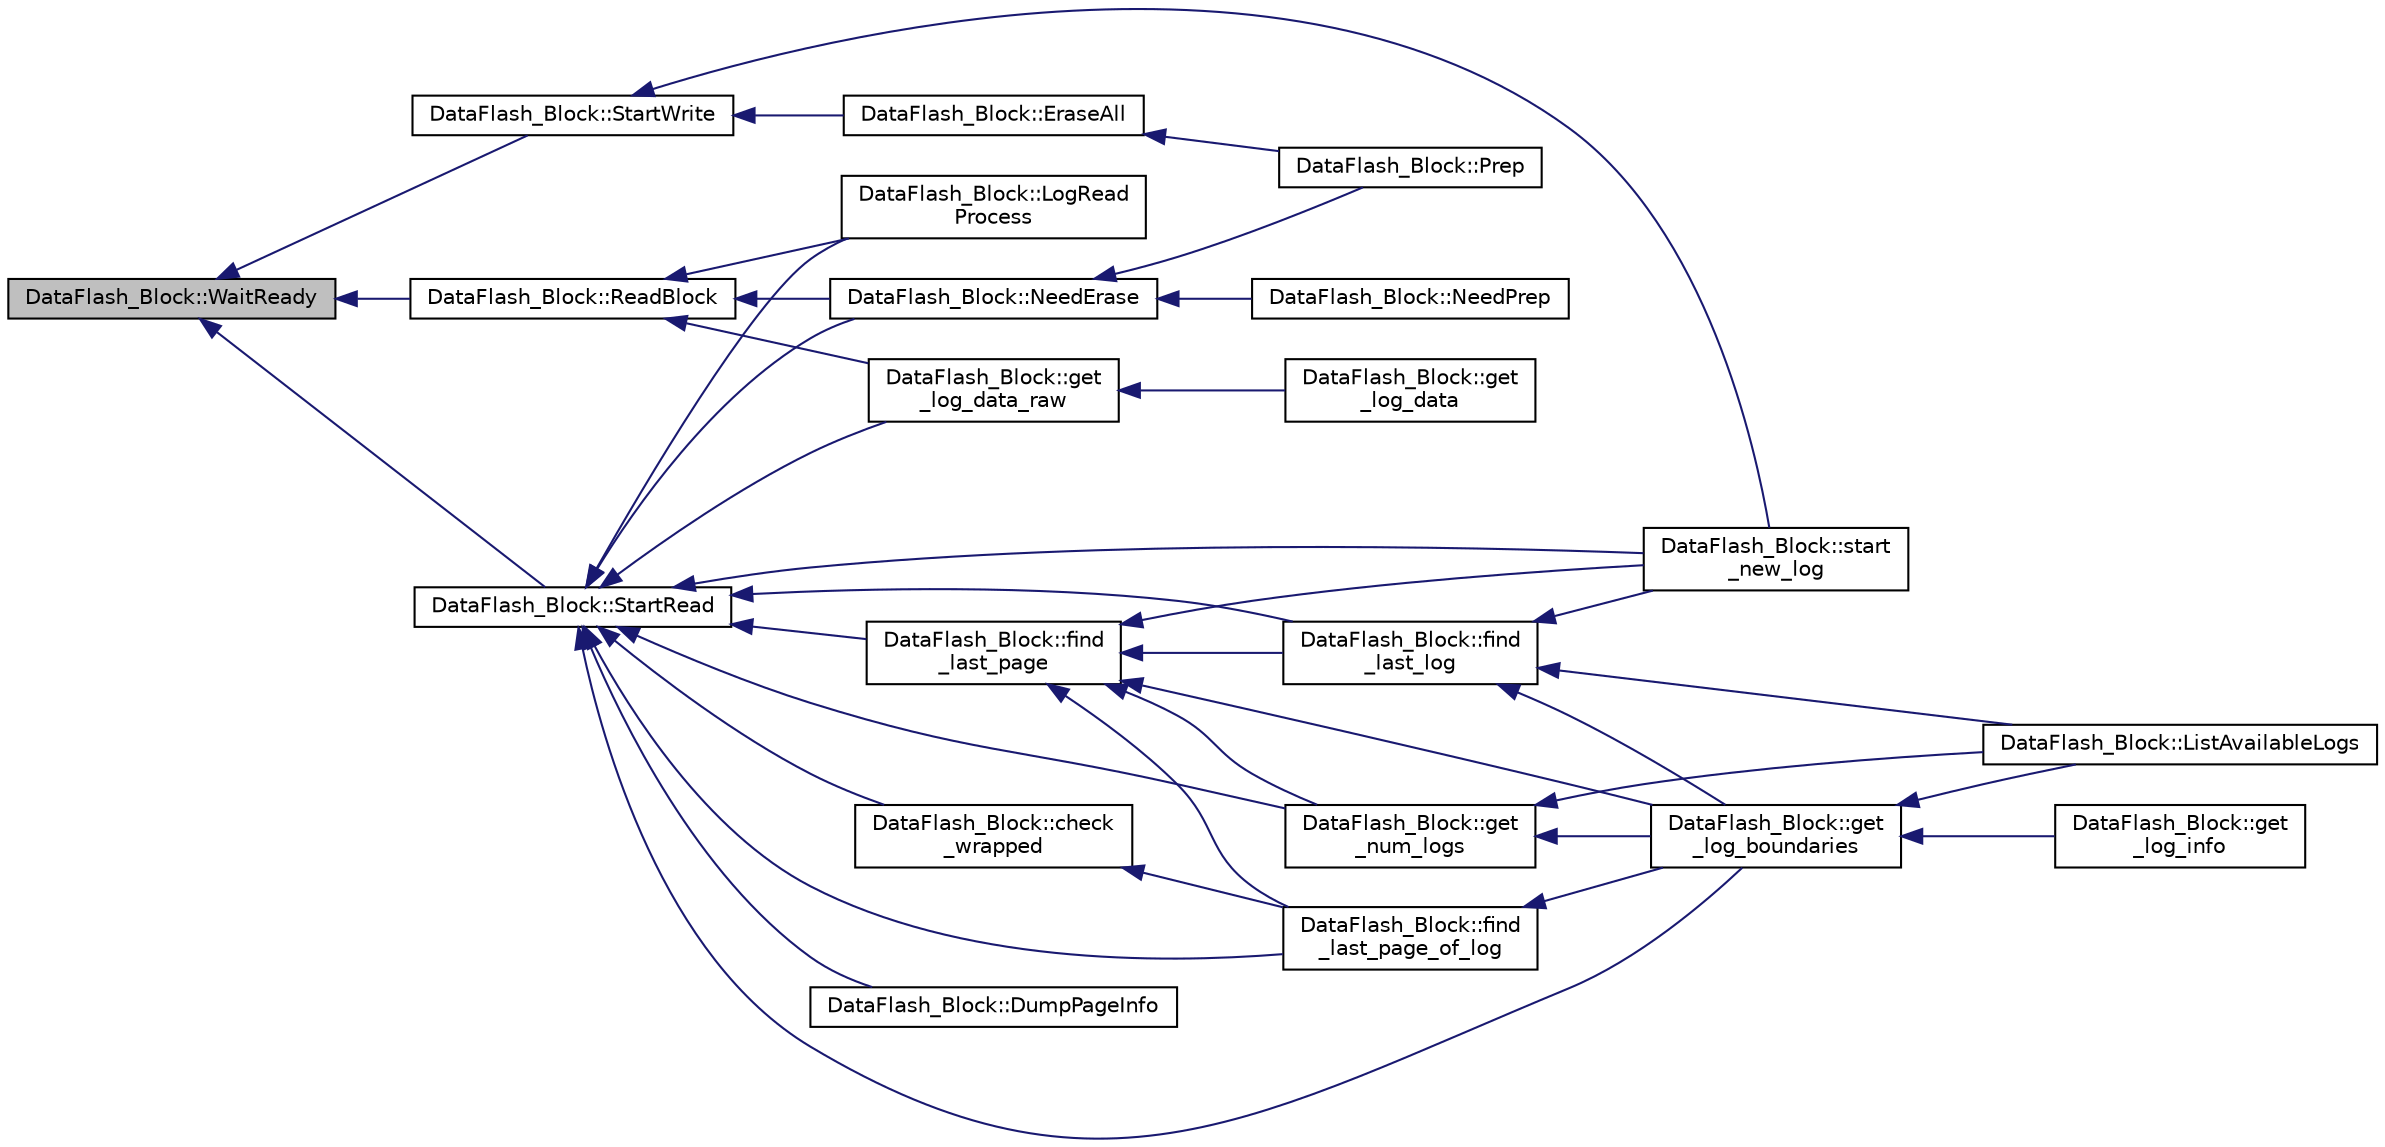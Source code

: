 digraph "DataFlash_Block::WaitReady"
{
 // INTERACTIVE_SVG=YES
  edge [fontname="Helvetica",fontsize="10",labelfontname="Helvetica",labelfontsize="10"];
  node [fontname="Helvetica",fontsize="10",shape=record];
  rankdir="LR";
  Node1 [label="DataFlash_Block::WaitReady",height=0.2,width=0.4,color="black", fillcolor="grey75", style="filled", fontcolor="black"];
  Node1 -> Node2 [dir="back",color="midnightblue",fontsize="10",style="solid",fontname="Helvetica"];
  Node2 [label="DataFlash_Block::ReadBlock",height=0.2,width=0.4,color="black", fillcolor="white", style="filled",URL="$classDataFlash__Block.html#a7809250b6f04b49cd4f1773bc3d245bf"];
  Node2 -> Node3 [dir="back",color="midnightblue",fontsize="10",style="solid",fontname="Helvetica"];
  Node3 [label="DataFlash_Block::get\l_log_data_raw",height=0.2,width=0.4,color="black", fillcolor="white", style="filled",URL="$classDataFlash__Block.html#a65523cd5dbc8578a6296319da88360f0"];
  Node3 -> Node4 [dir="back",color="midnightblue",fontsize="10",style="solid",fontname="Helvetica"];
  Node4 [label="DataFlash_Block::get\l_log_data",height=0.2,width=0.4,color="black", fillcolor="white", style="filled",URL="$classDataFlash__Block.html#ad959087b563ba578079ca31141c2a492"];
  Node2 -> Node5 [dir="back",color="midnightblue",fontsize="10",style="solid",fontname="Helvetica"];
  Node5 [label="DataFlash_Block::LogRead\lProcess",height=0.2,width=0.4,color="black", fillcolor="white", style="filled",URL="$classDataFlash__Block.html#a1e5463499b5f2030d233e75ba86a55b8"];
  Node2 -> Node6 [dir="back",color="midnightblue",fontsize="10",style="solid",fontname="Helvetica"];
  Node6 [label="DataFlash_Block::NeedErase",height=0.2,width=0.4,color="black", fillcolor="white", style="filled",URL="$classDataFlash__Block.html#aaa5ab749b4efb155c6e3f145b987421b"];
  Node6 -> Node7 [dir="back",color="midnightblue",fontsize="10",style="solid",fontname="Helvetica"];
  Node7 [label="DataFlash_Block::NeedPrep",height=0.2,width=0.4,color="black", fillcolor="white", style="filled",URL="$classDataFlash__Block.html#ad92696dc4f23ffe960bb9f0b38ee3a5b"];
  Node6 -> Node8 [dir="back",color="midnightblue",fontsize="10",style="solid",fontname="Helvetica"];
  Node8 [label="DataFlash_Block::Prep",height=0.2,width=0.4,color="black", fillcolor="white", style="filled",URL="$classDataFlash__Block.html#aed1cc96520ac81c33c8bdd882a506490"];
  Node1 -> Node9 [dir="back",color="midnightblue",fontsize="10",style="solid",fontname="Helvetica"];
  Node9 [label="DataFlash_Block::StartRead",height=0.2,width=0.4,color="black", fillcolor="white", style="filled",URL="$classDataFlash__Block.html#a7e3413fd597032d4f4692129d2c5d076"];
  Node9 -> Node10 [dir="back",color="midnightblue",fontsize="10",style="solid",fontname="Helvetica"];
  Node10 [label="DataFlash_Block::check\l_wrapped",height=0.2,width=0.4,color="black", fillcolor="white", style="filled",URL="$classDataFlash__Block.html#a0cf0fff3604f4e1e50b2b805cb3410f4"];
  Node10 -> Node11 [dir="back",color="midnightblue",fontsize="10",style="solid",fontname="Helvetica"];
  Node11 [label="DataFlash_Block::find\l_last_page_of_log",height=0.2,width=0.4,color="black", fillcolor="white", style="filled",URL="$classDataFlash__Block.html#a54e12b20e0812804451acb7d4d9643bb"];
  Node11 -> Node12 [dir="back",color="midnightblue",fontsize="10",style="solid",fontname="Helvetica"];
  Node12 [label="DataFlash_Block::get\l_log_boundaries",height=0.2,width=0.4,color="black", fillcolor="white", style="filled",URL="$classDataFlash__Block.html#a3367c846e32366ff58ddebbf025e42d7"];
  Node12 -> Node13 [dir="back",color="midnightblue",fontsize="10",style="solid",fontname="Helvetica"];
  Node13 [label="DataFlash_Block::get\l_log_info",height=0.2,width=0.4,color="black", fillcolor="white", style="filled",URL="$classDataFlash__Block.html#af70a34ead0a9c81d39ea717fb392abfd"];
  Node12 -> Node14 [dir="back",color="midnightblue",fontsize="10",style="solid",fontname="Helvetica"];
  Node14 [label="DataFlash_Block::ListAvailableLogs",height=0.2,width=0.4,color="black", fillcolor="white", style="filled",URL="$classDataFlash__Block.html#af69dc258faab0de2a9b38e87d4c67799"];
  Node9 -> Node15 [dir="back",color="midnightblue",fontsize="10",style="solid",fontname="Helvetica"];
  Node15 [label="DataFlash_Block::DumpPageInfo",height=0.2,width=0.4,color="black", fillcolor="white", style="filled",URL="$classDataFlash__Block.html#a190d39f553e3c18341c623fdecea2b48"];
  Node9 -> Node16 [dir="back",color="midnightblue",fontsize="10",style="solid",fontname="Helvetica"];
  Node16 [label="DataFlash_Block::find\l_last_log",height=0.2,width=0.4,color="black", fillcolor="white", style="filled",URL="$classDataFlash__Block.html#afa5e7f2449d5e7e119b74c6cd7a098a0"];
  Node16 -> Node12 [dir="back",color="midnightblue",fontsize="10",style="solid",fontname="Helvetica"];
  Node16 -> Node14 [dir="back",color="midnightblue",fontsize="10",style="solid",fontname="Helvetica"];
  Node16 -> Node17 [dir="back",color="midnightblue",fontsize="10",style="solid",fontname="Helvetica"];
  Node17 [label="DataFlash_Block::start\l_new_log",height=0.2,width=0.4,color="black", fillcolor="white", style="filled",URL="$classDataFlash__Block.html#a5ca51ed0a9abf0d6e28e1ca03dae2abf"];
  Node9 -> Node18 [dir="back",color="midnightblue",fontsize="10",style="solid",fontname="Helvetica"];
  Node18 [label="DataFlash_Block::find\l_last_page",height=0.2,width=0.4,color="black", fillcolor="white", style="filled",URL="$classDataFlash__Block.html#a78f15fabdc088a5011a475bb258cc2cf"];
  Node18 -> Node16 [dir="back",color="midnightblue",fontsize="10",style="solid",fontname="Helvetica"];
  Node18 -> Node11 [dir="back",color="midnightblue",fontsize="10",style="solid",fontname="Helvetica"];
  Node18 -> Node12 [dir="back",color="midnightblue",fontsize="10",style="solid",fontname="Helvetica"];
  Node18 -> Node19 [dir="back",color="midnightblue",fontsize="10",style="solid",fontname="Helvetica"];
  Node19 [label="DataFlash_Block::get\l_num_logs",height=0.2,width=0.4,color="black", fillcolor="white", style="filled",URL="$classDataFlash__Block.html#ac7766a8e4223104e336a45213f88ee70"];
  Node19 -> Node12 [dir="back",color="midnightblue",fontsize="10",style="solid",fontname="Helvetica"];
  Node19 -> Node14 [dir="back",color="midnightblue",fontsize="10",style="solid",fontname="Helvetica"];
  Node18 -> Node17 [dir="back",color="midnightblue",fontsize="10",style="solid",fontname="Helvetica"];
  Node9 -> Node11 [dir="back",color="midnightblue",fontsize="10",style="solid",fontname="Helvetica"];
  Node9 -> Node12 [dir="back",color="midnightblue",fontsize="10",style="solid",fontname="Helvetica"];
  Node9 -> Node3 [dir="back",color="midnightblue",fontsize="10",style="solid",fontname="Helvetica"];
  Node9 -> Node19 [dir="back",color="midnightblue",fontsize="10",style="solid",fontname="Helvetica"];
  Node9 -> Node5 [dir="back",color="midnightblue",fontsize="10",style="solid",fontname="Helvetica"];
  Node9 -> Node6 [dir="back",color="midnightblue",fontsize="10",style="solid",fontname="Helvetica"];
  Node9 -> Node17 [dir="back",color="midnightblue",fontsize="10",style="solid",fontname="Helvetica"];
  Node1 -> Node20 [dir="back",color="midnightblue",fontsize="10",style="solid",fontname="Helvetica"];
  Node20 [label="DataFlash_Block::StartWrite",height=0.2,width=0.4,color="black", fillcolor="white", style="filled",URL="$classDataFlash__Block.html#ae2287cdccb1f0ee57b5af530ba6db48e"];
  Node20 -> Node21 [dir="back",color="midnightblue",fontsize="10",style="solid",fontname="Helvetica"];
  Node21 [label="DataFlash_Block::EraseAll",height=0.2,width=0.4,color="black", fillcolor="white", style="filled",URL="$classDataFlash__Block.html#a731e8607ad128e986be1236d44e8d196"];
  Node21 -> Node8 [dir="back",color="midnightblue",fontsize="10",style="solid",fontname="Helvetica"];
  Node20 -> Node17 [dir="back",color="midnightblue",fontsize="10",style="solid",fontname="Helvetica"];
}
